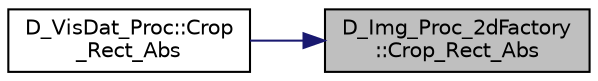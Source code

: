 digraph "D_Img_Proc_2dFactory::Crop_Rect_Abs"
{
 // LATEX_PDF_SIZE
  edge [fontname="Helvetica",fontsize="10",labelfontname="Helvetica",labelfontsize="10"];
  node [fontname="Helvetica",fontsize="10",shape=record];
  rankdir="RL";
  Node1 [label="D_Img_Proc_2dFactory\l::Crop_Rect_Abs",height=0.2,width=0.4,color="black", fillcolor="grey75", style="filled", fontcolor="black",tooltip=" "];
  Node1 -> Node2 [dir="back",color="midnightblue",fontsize="10",style="solid",fontname="Helvetica"];
  Node2 [label="D_VisDat_Proc::Crop\l_Rect_Abs",height=0.2,width=0.4,color="black", fillcolor="white", style="filled",URL="$class_d___vis_dat___proc.html#a1ea596c2e03ff299742a32950fcee0d5",tooltip=" "];
}
